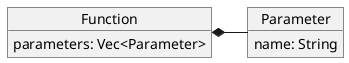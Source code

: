 @startuml
'https://plantuml.com/class-diagram

object Function {
    parameters: Vec<Parameter>
}

object Parameter {
    name: String
}

Function *- Parameter

@enduml